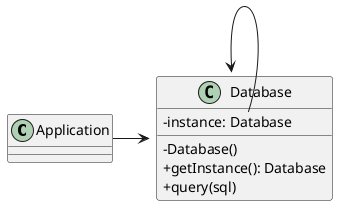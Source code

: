 @startuml Singleton Pseudocode
skinparam ClassAttributeIconSize 0

class Application

class Database {
  - instance: Database
  - Database()
  + getInstance(): Database
  + query(sql)
}

Database::instance --> Database

Application -> Database
@enduml